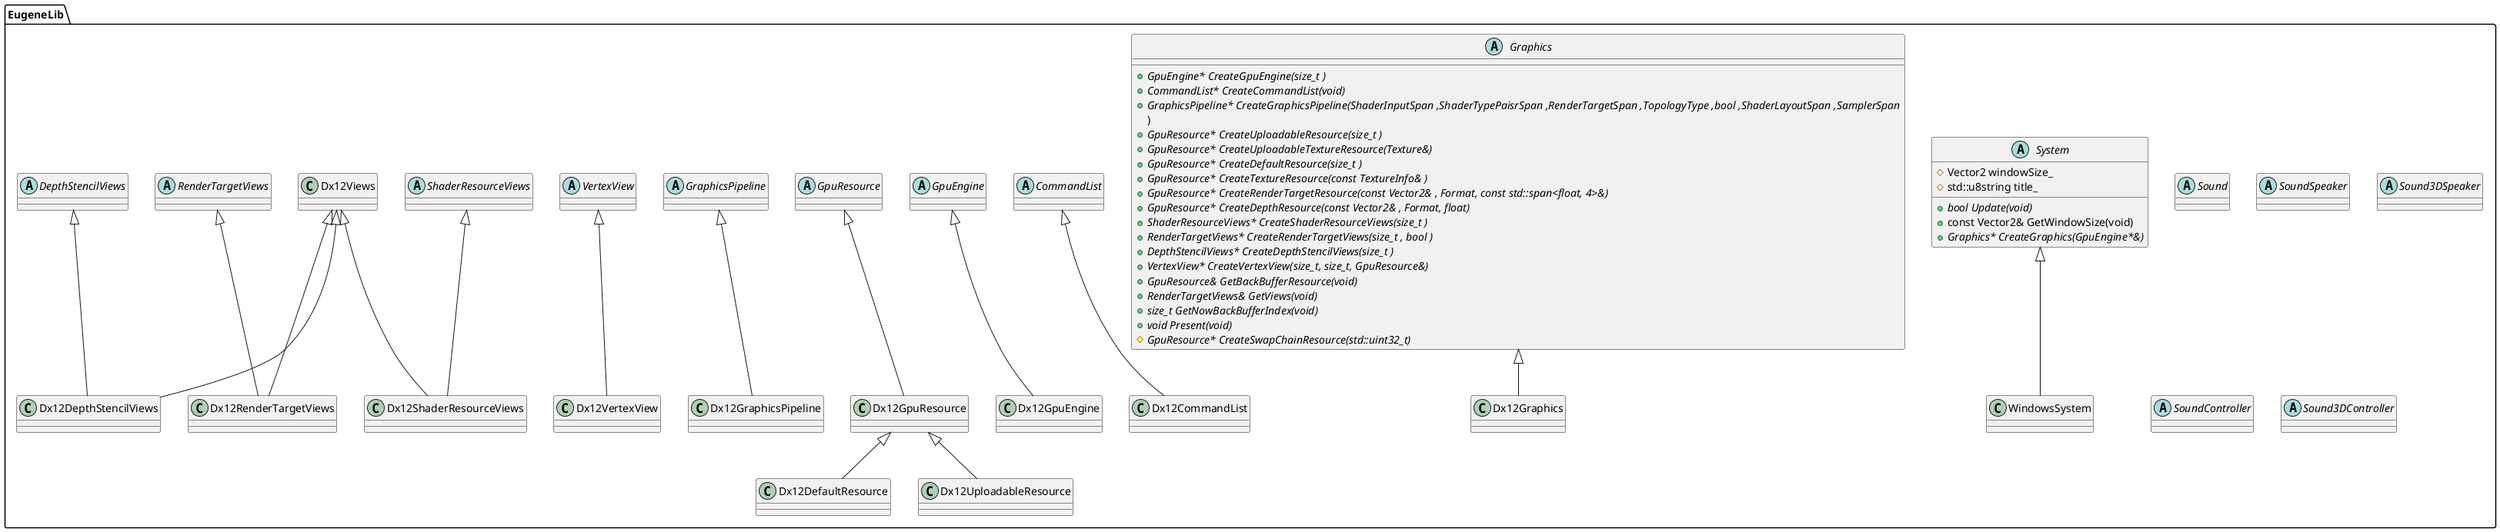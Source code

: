 @startuml ClassDiagram

namespace EugeneLib {

    abstract class System
    {
        + {abstract} bool Update(void)
        +const Vector2& GetWindowSize(void)
        + {abstract} Graphics* CreateGraphics(GpuEngine*&) 
        # Vector2 windowSize_
        # std::u8string title_
    }

    System <|-- WindowsSystem

    abstract class Graphics
    {
        + {abstract} GpuEngine* CreateGpuEngine(size_t )
        + {abstract} CommandList* CreateCommandList(void) 
        + {abstract} GraphicsPipeline* CreateGraphicsPipeline(ShaderInputSpan ,ShaderTypePaisrSpan ,RenderTargetSpan ,TopologyType ,bool ,ShaderLayoutSpan ,SamplerSpan
		)
        + {abstract} GpuResource* CreateUploadableResource(size_t )
        + {abstract} GpuResource* CreateUploadableTextureResource(Texture&)
        + {abstract} GpuResource* CreateDefaultResource(size_t )
        + {abstract} GpuResource* CreateTextureResource(const TextureInfo& )
        + {abstract} GpuResource* CreateRenderTargetResource(const Vector2& , Format, const std::span<float, 4>&)   
        + {abstract} GpuResource* CreateDepthResource(const Vector2& , Format, float) 
        + {abstract} ShaderResourceViews* CreateShaderResourceViews(size_t )
        + {abstract} RenderTargetViews* CreateRenderTargetViews(size_t , bool )
        + {abstract} DepthStencilViews* CreateDepthStencilViews(size_t )
        + {abstract} VertexView* CreateVertexView(size_t, size_t, GpuResource&)
        + {abstract} GpuResource& GetBackBufferResource(void)
        + {abstract} RenderTargetViews& GetViews(void) 
        + {abstract} size_t GetNowBackBufferIndex(void) 
        + {abstract} void Present(void) 
        # {abstract} GpuResource* CreateSwapChainResource(std::uint32_t)

    }

    Graphics <|-- Dx12Graphics

    abstract class CommandList
    {

    }

    CommandList <|-- Dx12CommandList

    abstract class GpuEngine
    {

    }

    GpuEngine <|-- Dx12GpuEngine

    abstract class GpuResource
    {

    }

    GpuResource <|-- Dx12GpuResource
    Dx12GpuResource <|-- Dx12DefaultResource
    Dx12GpuResource <|-- Dx12UploadableResource

    abstract class GraphicsPipeline
    {

    }

    GraphicsPipeline <|-- Dx12GraphicsPipeline

    abstract class VertexView
    {

    }

    VertexView <|-- Dx12VertexView

    abstract class ShaderResourceViews
    {

    }

    Dx12Views <|-- Dx12ShaderResourceViews
    ShaderResourceViews <|-- Dx12ShaderResourceViews

    abstract class RenderTargetViews
    {

    }

    Dx12Views <|-- Dx12RenderTargetViews
    RenderTargetViews <|-- Dx12RenderTargetViews

    abstract class DepthStencilViews
    {
        
    }

    Dx12Views <|-- Dx12DepthStencilViews
    DepthStencilViews <|-- Dx12DepthStencilViews

    abstract class Sound
    {

    }


    abstract class SoundSpeaker
    {

    }

    abstract class Sound3DSpeaker
    {

    }

    abstract class SoundController
    {

    }

    abstract class Sound3DController
    {

    }
}
@enduml